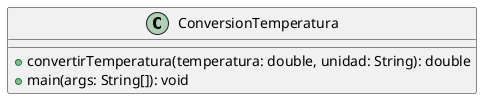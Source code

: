 @startuml

class ConversionTemperatura {
    + convertirTemperatura(temperatura: double, unidad: String): double
    + main(args: String[]): void
}

@enduml